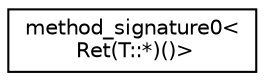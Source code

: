 digraph "Graphical Class Hierarchy"
{
  edge [fontname="Helvetica",fontsize="10",labelfontname="Helvetica",labelfontsize="10"];
  node [fontname="Helvetica",fontsize="10",shape=record];
  rankdir="LR";
  Node1 [label="method_signature0\<\l Ret(T::*)()\>",height=0.2,width=0.4,color="black", fillcolor="white", style="filled",URL="$structmethod__signature0_3_01Ret_07T_1_1_5_08_07_08_4.html"];
}
